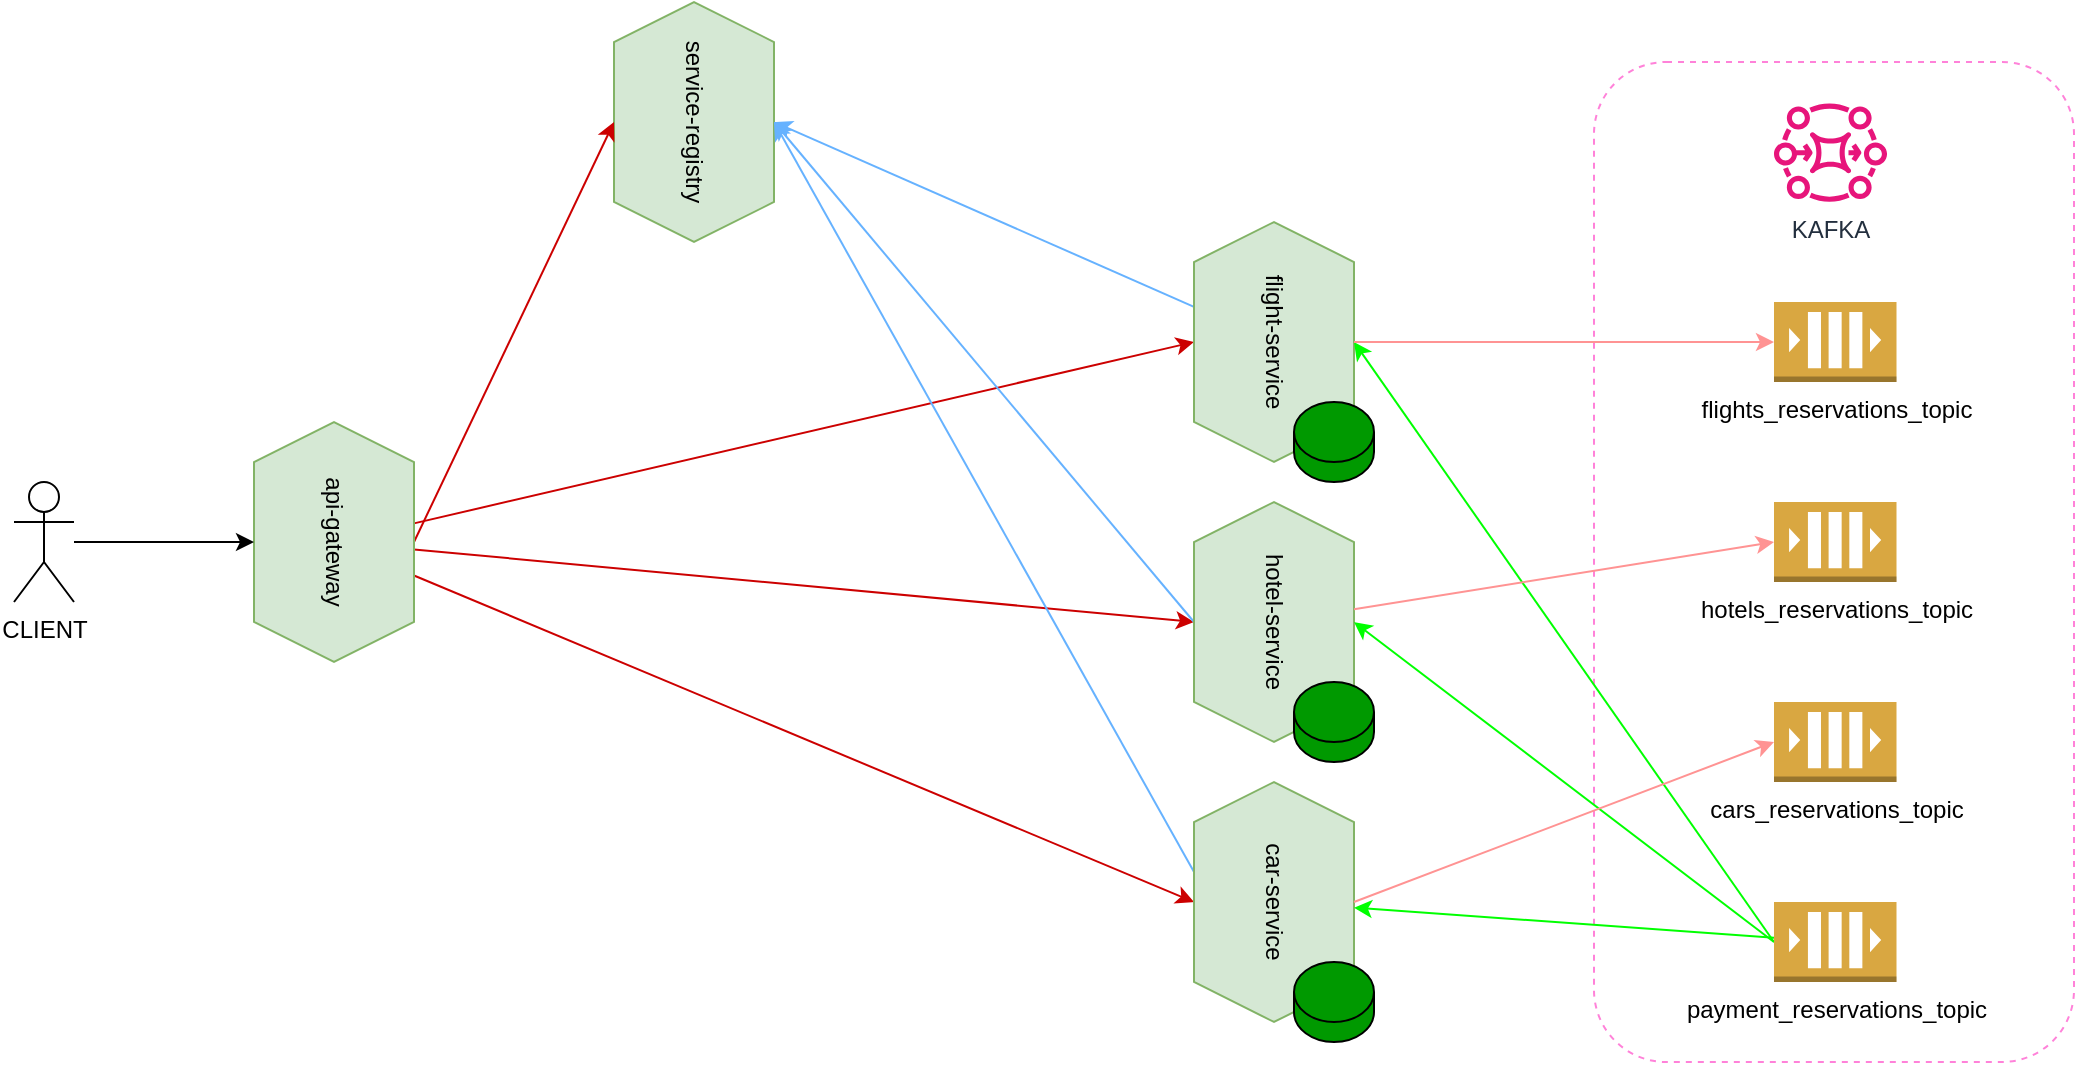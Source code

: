 <mxfile version="21.8.2" type="device">
  <diagram name="Page-1" id="z1sIUQLmpsv2TXnOtT5Z">
    <mxGraphModel dx="1434" dy="796" grid="0" gridSize="10" guides="1" tooltips="1" connect="1" arrows="1" fold="1" page="1" pageScale="1" pageWidth="1920" pageHeight="1200" math="0" shadow="0">
      <root>
        <mxCell id="0" />
        <mxCell id="1" parent="0" />
        <mxCell id="W6MK9-vkWtTVB8evwy5_-33" value="" style="rounded=1;whiteSpace=wrap;html=1;fillColor=none;strokeColor=#ff82d9;dashed=1;" vertex="1" parent="1">
          <mxGeometry x="1210" y="170" width="240" height="500" as="geometry" />
        </mxCell>
        <mxCell id="W6MK9-vkWtTVB8evwy5_-4" value="service-registry" style="shape=hexagon;perimeter=hexagonPerimeter2;whiteSpace=wrap;html=1;fixedSize=1;rotation=90;fillColor=#d5e8d4;strokeColor=#82b366;" vertex="1" parent="1">
          <mxGeometry x="700" y="160" width="120" height="80" as="geometry" />
        </mxCell>
        <mxCell id="W6MK9-vkWtTVB8evwy5_-13" style="rounded=0;orthogonalLoop=1;jettySize=auto;html=1;exitX=0.5;exitY=0;exitDx=0;exitDy=0;entryX=0.5;entryY=1;entryDx=0;entryDy=0;strokeColor=#CC0000;" edge="1" parent="1" source="W6MK9-vkWtTVB8evwy5_-5" target="W6MK9-vkWtTVB8evwy5_-4">
          <mxGeometry relative="1" as="geometry" />
        </mxCell>
        <mxCell id="W6MK9-vkWtTVB8evwy5_-15" style="rounded=0;orthogonalLoop=1;jettySize=auto;html=1;entryX=0.5;entryY=1;entryDx=0;entryDy=0;strokeColor=#CC0000;" edge="1" parent="1" source="W6MK9-vkWtTVB8evwy5_-5" target="W6MK9-vkWtTVB8evwy5_-6">
          <mxGeometry relative="1" as="geometry" />
        </mxCell>
        <mxCell id="W6MK9-vkWtTVB8evwy5_-16" style="rounded=0;orthogonalLoop=1;jettySize=auto;html=1;entryX=0.5;entryY=1;entryDx=0;entryDy=0;strokeColor=#CC0000;" edge="1" parent="1" source="W6MK9-vkWtTVB8evwy5_-5" target="W6MK9-vkWtTVB8evwy5_-7">
          <mxGeometry relative="1" as="geometry" />
        </mxCell>
        <mxCell id="W6MK9-vkWtTVB8evwy5_-17" style="rounded=0;orthogonalLoop=1;jettySize=auto;html=1;entryX=0.5;entryY=1;entryDx=0;entryDy=0;strokeColor=#CC0000;" edge="1" parent="1" source="W6MK9-vkWtTVB8evwy5_-5" target="W6MK9-vkWtTVB8evwy5_-8">
          <mxGeometry relative="1" as="geometry" />
        </mxCell>
        <mxCell id="W6MK9-vkWtTVB8evwy5_-5" value="api-gateway" style="shape=hexagon;perimeter=hexagonPerimeter2;whiteSpace=wrap;html=1;fixedSize=1;rotation=90;fillColor=#d5e8d4;strokeColor=#82b366;" vertex="1" parent="1">
          <mxGeometry x="520" y="370" width="120" height="80" as="geometry" />
        </mxCell>
        <mxCell id="W6MK9-vkWtTVB8evwy5_-20" style="rounded=0;orthogonalLoop=1;jettySize=auto;html=1;entryX=0.5;entryY=0;entryDx=0;entryDy=0;strokeColor=#66B2FF;" edge="1" parent="1" source="W6MK9-vkWtTVB8evwy5_-6" target="W6MK9-vkWtTVB8evwy5_-4">
          <mxGeometry relative="1" as="geometry" />
        </mxCell>
        <mxCell id="W6MK9-vkWtTVB8evwy5_-6" value="flight-service" style="shape=hexagon;perimeter=hexagonPerimeter2;whiteSpace=wrap;html=1;fixedSize=1;rotation=90;fillColor=#d5e8d4;strokeColor=#82b366;" vertex="1" parent="1">
          <mxGeometry x="990" y="270" width="120" height="80" as="geometry" />
        </mxCell>
        <mxCell id="W6MK9-vkWtTVB8evwy5_-19" style="rounded=0;orthogonalLoop=1;jettySize=auto;html=1;exitX=0.5;exitY=1;exitDx=0;exitDy=0;strokeColor=#66B2FF;entryX=0.5;entryY=0;entryDx=0;entryDy=0;" edge="1" parent="1" source="W6MK9-vkWtTVB8evwy5_-7" target="W6MK9-vkWtTVB8evwy5_-4">
          <mxGeometry relative="1" as="geometry">
            <mxPoint x="670" y="190" as="targetPoint" />
          </mxGeometry>
        </mxCell>
        <mxCell id="W6MK9-vkWtTVB8evwy5_-7" value="hotel-service" style="shape=hexagon;perimeter=hexagonPerimeter2;whiteSpace=wrap;html=1;fixedSize=1;rotation=90;fillColor=#d5e8d4;strokeColor=#82b366;" vertex="1" parent="1">
          <mxGeometry x="990" y="410" width="120" height="80" as="geometry" />
        </mxCell>
        <mxCell id="W6MK9-vkWtTVB8evwy5_-18" style="rounded=0;orthogonalLoop=1;jettySize=auto;html=1;exitX=0.375;exitY=1;exitDx=0;exitDy=0;entryX=0.5;entryY=0;entryDx=0;entryDy=0;strokeColor=#66B2FF;" edge="1" parent="1" source="W6MK9-vkWtTVB8evwy5_-8" target="W6MK9-vkWtTVB8evwy5_-4">
          <mxGeometry relative="1" as="geometry" />
        </mxCell>
        <mxCell id="W6MK9-vkWtTVB8evwy5_-8" value="car-service" style="shape=hexagon;perimeter=hexagonPerimeter2;whiteSpace=wrap;html=1;fixedSize=1;rotation=90;fillColor=#d5e8d4;strokeColor=#82b366;" vertex="1" parent="1">
          <mxGeometry x="990" y="550" width="120" height="80" as="geometry" />
        </mxCell>
        <mxCell id="W6MK9-vkWtTVB8evwy5_-12" style="edgeStyle=orthogonalEdgeStyle;rounded=0;orthogonalLoop=1;jettySize=auto;html=1;entryX=0.5;entryY=1;entryDx=0;entryDy=0;" edge="1" parent="1" source="W6MK9-vkWtTVB8evwy5_-11" target="W6MK9-vkWtTVB8evwy5_-5">
          <mxGeometry relative="1" as="geometry" />
        </mxCell>
        <mxCell id="W6MK9-vkWtTVB8evwy5_-11" value="CLIENT" style="shape=umlActor;verticalLabelPosition=bottom;verticalAlign=top;html=1;outlineConnect=0;" vertex="1" parent="1">
          <mxGeometry x="420" y="380" width="30" height="60" as="geometry" />
        </mxCell>
        <mxCell id="W6MK9-vkWtTVB8evwy5_-24" value="" style="shape=cylinder3;whiteSpace=wrap;html=1;boundedLbl=1;backgroundOutline=1;size=15;fillColor=#009900;" vertex="1" parent="1">
          <mxGeometry x="1060" y="620" width="40" height="40" as="geometry" />
        </mxCell>
        <mxCell id="W6MK9-vkWtTVB8evwy5_-27" value="KAFKA" style="sketch=0;outlineConnect=0;fontColor=#232F3E;gradientColor=none;fillColor=#E7157B;strokeColor=none;dashed=0;verticalLabelPosition=bottom;verticalAlign=top;align=center;html=1;fontSize=12;fontStyle=0;aspect=fixed;pointerEvents=1;shape=mxgraph.aws4.mq_broker;" vertex="1" parent="1">
          <mxGeometry x="1300" y="190" width="56.52" height="50" as="geometry" />
        </mxCell>
        <mxCell id="W6MK9-vkWtTVB8evwy5_-28" value="cars_reservations_topic" style="outlineConnect=0;dashed=0;verticalLabelPosition=bottom;verticalAlign=top;align=center;html=1;shape=mxgraph.aws3.queue;fillColor=#D9A741;gradientColor=none;" vertex="1" parent="1">
          <mxGeometry x="1300" y="490" width="61.25" height="40" as="geometry" />
        </mxCell>
        <mxCell id="W6MK9-vkWtTVB8evwy5_-29" value="flights_reservations_topic" style="outlineConnect=0;dashed=0;verticalLabelPosition=bottom;verticalAlign=top;align=center;html=1;shape=mxgraph.aws3.queue;fillColor=#D9A741;gradientColor=none;" vertex="1" parent="1">
          <mxGeometry x="1300" y="290" width="61.25" height="40" as="geometry" />
        </mxCell>
        <mxCell id="W6MK9-vkWtTVB8evwy5_-38" style="rounded=0;orthogonalLoop=1;jettySize=auto;html=1;strokeColor=#00FF00;" edge="1" parent="1" source="W6MK9-vkWtTVB8evwy5_-30" target="W6MK9-vkWtTVB8evwy5_-8">
          <mxGeometry relative="1" as="geometry" />
        </mxCell>
        <mxCell id="W6MK9-vkWtTVB8evwy5_-39" style="rounded=0;orthogonalLoop=1;jettySize=auto;html=1;exitX=0;exitY=0.5;exitDx=0;exitDy=0;exitPerimeter=0;entryX=0.5;entryY=0;entryDx=0;entryDy=0;strokeColor=#00FF00;" edge="1" parent="1" source="W6MK9-vkWtTVB8evwy5_-30" target="W6MK9-vkWtTVB8evwy5_-7">
          <mxGeometry relative="1" as="geometry" />
        </mxCell>
        <mxCell id="W6MK9-vkWtTVB8evwy5_-40" style="rounded=0;orthogonalLoop=1;jettySize=auto;html=1;exitX=0;exitY=0.5;exitDx=0;exitDy=0;exitPerimeter=0;entryX=0.5;entryY=0;entryDx=0;entryDy=0;strokeColor=#00FF00;" edge="1" parent="1" source="W6MK9-vkWtTVB8evwy5_-30" target="W6MK9-vkWtTVB8evwy5_-6">
          <mxGeometry relative="1" as="geometry" />
        </mxCell>
        <mxCell id="W6MK9-vkWtTVB8evwy5_-30" value="payment_reservations_topic" style="outlineConnect=0;dashed=0;verticalLabelPosition=bottom;verticalAlign=top;align=center;html=1;shape=mxgraph.aws3.queue;fillColor=#D9A741;gradientColor=none;" vertex="1" parent="1">
          <mxGeometry x="1300" y="590" width="61.25" height="40" as="geometry" />
        </mxCell>
        <mxCell id="W6MK9-vkWtTVB8evwy5_-32" value="hotels_reservations_topic" style="outlineConnect=0;dashed=0;verticalLabelPosition=bottom;verticalAlign=top;align=center;html=1;shape=mxgraph.aws3.queue;fillColor=#D9A741;gradientColor=none;" vertex="1" parent="1">
          <mxGeometry x="1300" y="390" width="61.25" height="40" as="geometry" />
        </mxCell>
        <mxCell id="W6MK9-vkWtTVB8evwy5_-35" style="edgeStyle=orthogonalEdgeStyle;rounded=0;orthogonalLoop=1;jettySize=auto;html=1;entryX=0;entryY=0.5;entryDx=0;entryDy=0;entryPerimeter=0;strokeColor=#ff9393;" edge="1" parent="1" source="W6MK9-vkWtTVB8evwy5_-6" target="W6MK9-vkWtTVB8evwy5_-29">
          <mxGeometry relative="1" as="geometry" />
        </mxCell>
        <mxCell id="W6MK9-vkWtTVB8evwy5_-36" style="rounded=0;orthogonalLoop=1;jettySize=auto;html=1;entryX=0;entryY=0.5;entryDx=0;entryDy=0;entryPerimeter=0;strokeColor=#ff9393;" edge="1" parent="1" source="W6MK9-vkWtTVB8evwy5_-7" target="W6MK9-vkWtTVB8evwy5_-32">
          <mxGeometry relative="1" as="geometry" />
        </mxCell>
        <mxCell id="W6MK9-vkWtTVB8evwy5_-37" style="rounded=0;orthogonalLoop=1;jettySize=auto;html=1;exitX=0.5;exitY=0;exitDx=0;exitDy=0;entryX=0;entryY=0.5;entryDx=0;entryDy=0;entryPerimeter=0;strokeColor=#ff9393;" edge="1" parent="1" source="W6MK9-vkWtTVB8evwy5_-8" target="W6MK9-vkWtTVB8evwy5_-28">
          <mxGeometry relative="1" as="geometry" />
        </mxCell>
        <mxCell id="W6MK9-vkWtTVB8evwy5_-41" value="" style="shape=cylinder3;whiteSpace=wrap;html=1;boundedLbl=1;backgroundOutline=1;size=15;fillColor=#009900;" vertex="1" parent="1">
          <mxGeometry x="1060" y="480" width="40" height="40" as="geometry" />
        </mxCell>
        <mxCell id="W6MK9-vkWtTVB8evwy5_-42" value="" style="shape=cylinder3;whiteSpace=wrap;html=1;boundedLbl=1;backgroundOutline=1;size=15;fillColor=#009900;" vertex="1" parent="1">
          <mxGeometry x="1060" y="340" width="40" height="40" as="geometry" />
        </mxCell>
      </root>
    </mxGraphModel>
  </diagram>
</mxfile>
